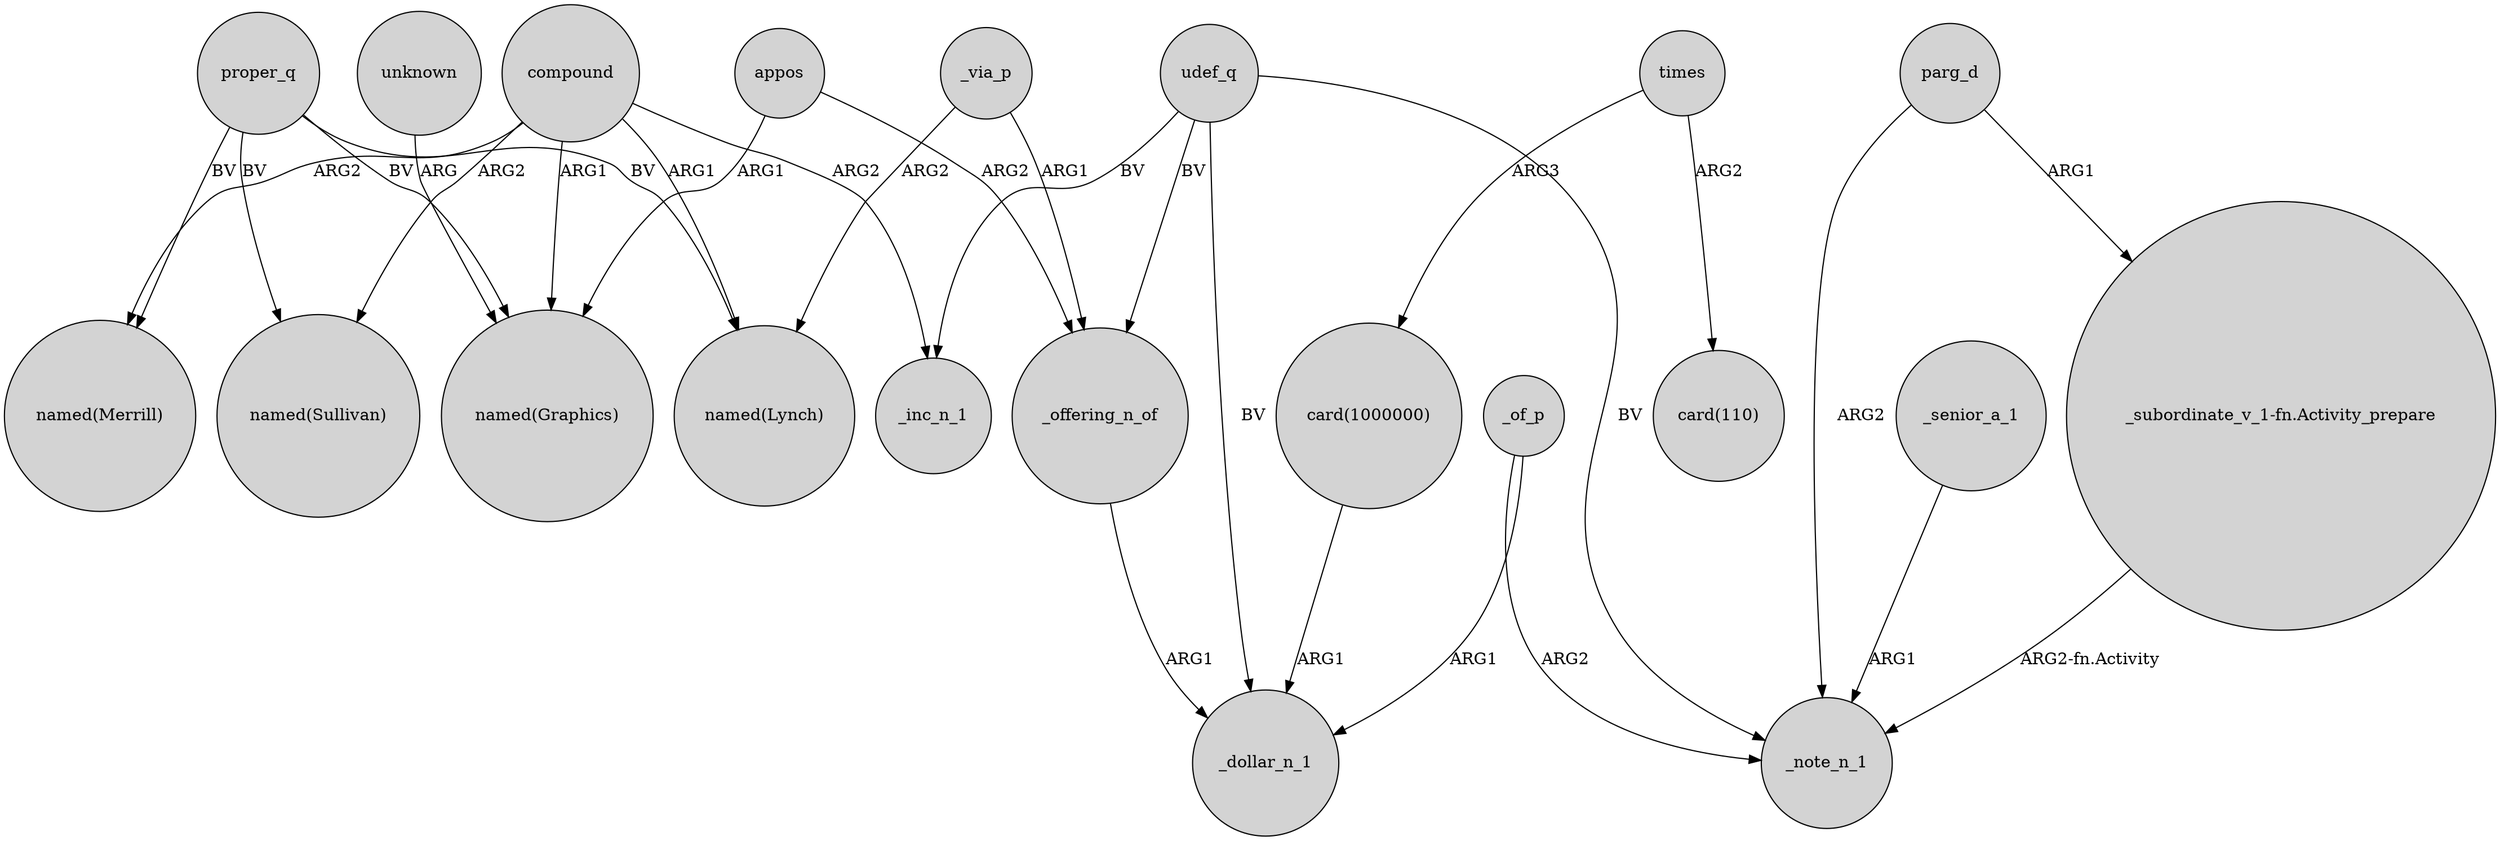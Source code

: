 digraph {
	node [shape=circle style=filled]
	_of_p -> _dollar_n_1 [label=ARG1]
	"_subordinate_v_1-fn.Activity_prepare" -> _note_n_1 [label="ARG2-fn.Activity"]
	_senior_a_1 -> _note_n_1 [label=ARG1]
	proper_q -> "named(Merrill)" [label=BV]
	appos -> _offering_n_of [label=ARG2]
	compound -> "named(Graphics)" [label=ARG1]
	times -> "card(1000000)" [label=ARG3]
	compound -> "named(Sullivan)" [label=ARG2]
	parg_d -> _note_n_1 [label=ARG2]
	udef_q -> _inc_n_1 [label=BV]
	compound -> _inc_n_1 [label=ARG2]
	udef_q -> _note_n_1 [label=BV]
	_via_p -> _offering_n_of [label=ARG1]
	udef_q -> _dollar_n_1 [label=BV]
	"card(1000000)" -> _dollar_n_1 [label=ARG1]
	proper_q -> "named(Lynch)" [label=BV]
	_offering_n_of -> _dollar_n_1 [label=ARG1]
	_via_p -> "named(Lynch)" [label=ARG2]
	unknown -> "named(Graphics)" [label=ARG]
	compound -> "named(Lynch)" [label=ARG1]
	appos -> "named(Graphics)" [label=ARG1]
	times -> "card(110)" [label=ARG2]
	udef_q -> _offering_n_of [label=BV]
	_of_p -> _note_n_1 [label=ARG2]
	compound -> "named(Merrill)" [label=ARG2]
	proper_q -> "named(Graphics)" [label=BV]
	proper_q -> "named(Sullivan)" [label=BV]
	parg_d -> "_subordinate_v_1-fn.Activity_prepare" [label=ARG1]
}
